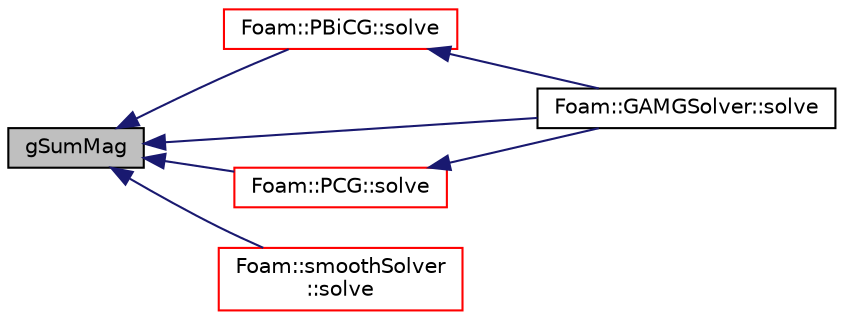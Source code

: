 digraph "gSumMag"
{
  bgcolor="transparent";
  edge [fontname="Helvetica",fontsize="10",labelfontname="Helvetica",labelfontsize="10"];
  node [fontname="Helvetica",fontsize="10",shape=record];
  rankdir="LR";
  Node1 [label="gSumMag",height=0.2,width=0.4,color="black", fillcolor="grey75", style="filled", fontcolor="black"];
  Node1 -> Node2 [dir="back",color="midnightblue",fontsize="10",style="solid",fontname="Helvetica"];
  Node2 [label="Foam::PBiCG::solve",height=0.2,width=0.4,color="red",URL="$a01822.html#a67060ce780f6992862e39b0d82c37aa0",tooltip="Solve the matrix with this solver. "];
  Node2 -> Node3 [dir="back",color="midnightblue",fontsize="10",style="solid",fontname="Helvetica"];
  Node3 [label="Foam::GAMGSolver::solve",height=0.2,width=0.4,color="black",URL="$a00901.html#a67060ce780f6992862e39b0d82c37aa0",tooltip="Solve. "];
  Node1 -> Node4 [dir="back",color="midnightblue",fontsize="10",style="solid",fontname="Helvetica"];
  Node4 [label="Foam::PCG::solve",height=0.2,width=0.4,color="red",URL="$a01824.html#a67060ce780f6992862e39b0d82c37aa0",tooltip="Solve the matrix with this solver. "];
  Node4 -> Node3 [dir="back",color="midnightblue",fontsize="10",style="solid",fontname="Helvetica"];
  Node1 -> Node5 [dir="back",color="midnightblue",fontsize="10",style="solid",fontname="Helvetica"];
  Node5 [label="Foam::smoothSolver\l::solve",height=0.2,width=0.4,color="red",URL="$a02361.html#a67060ce780f6992862e39b0d82c37aa0",tooltip="Solve the matrix with this solver. "];
  Node1 -> Node3 [dir="back",color="midnightblue",fontsize="10",style="solid",fontname="Helvetica"];
}
